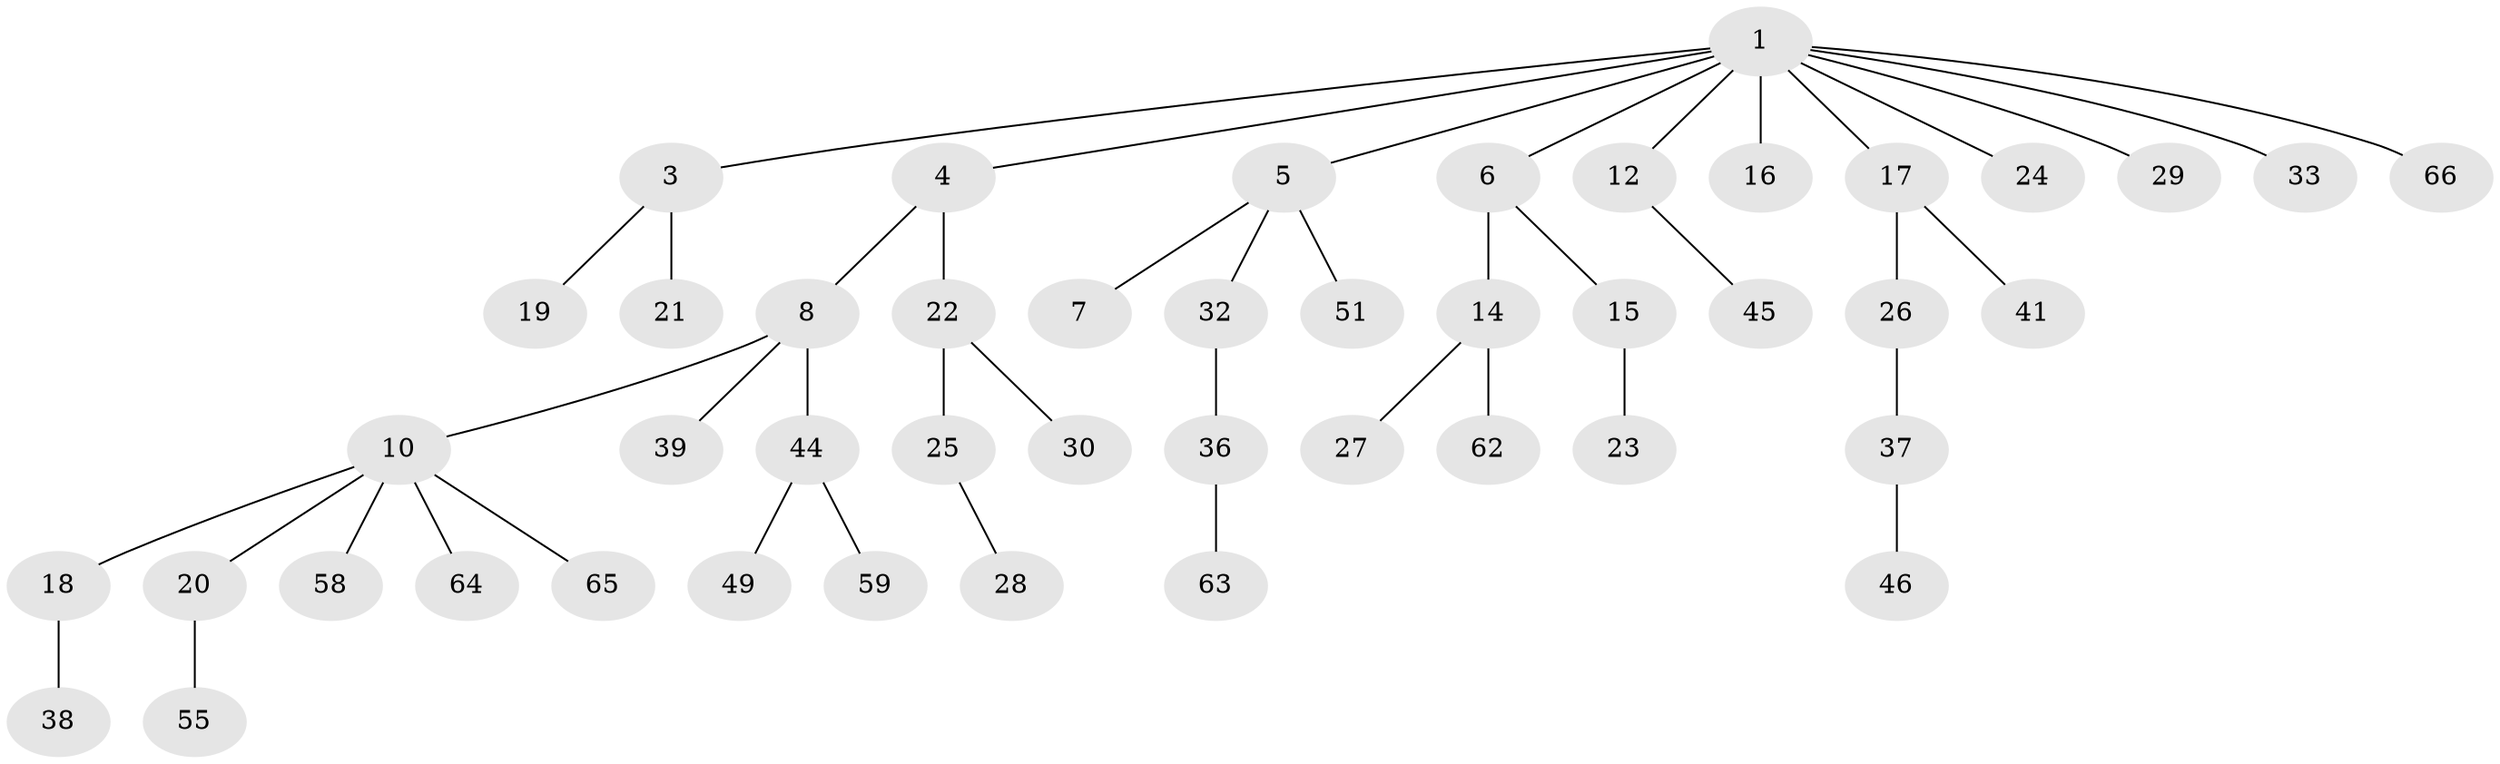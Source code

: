 // Generated by graph-tools (version 1.1) at 2025/52/02/27/25 19:52:12]
// undirected, 46 vertices, 45 edges
graph export_dot {
graph [start="1"]
  node [color=gray90,style=filled];
  1 [super="+2"];
  3 [super="+13"];
  4;
  5;
  6 [super="+11"];
  7;
  8 [super="+9"];
  10 [super="+34"];
  12;
  14 [super="+42"];
  15 [super="+50"];
  16 [super="+61"];
  17 [super="+60"];
  18;
  19;
  20 [super="+31"];
  21;
  22;
  23;
  24;
  25 [super="+53"];
  26 [super="+35"];
  27 [super="+47"];
  28;
  29;
  30 [super="+56"];
  32 [super="+54"];
  33;
  36 [super="+40"];
  37 [super="+48"];
  38 [super="+43"];
  39;
  41;
  44 [super="+52"];
  45;
  46;
  49 [super="+57"];
  51;
  55;
  58;
  59;
  62 [super="+67"];
  63;
  64;
  65;
  66;
  1 -- 4;
  1 -- 5;
  1 -- 12;
  1 -- 24;
  1 -- 29;
  1 -- 16;
  1 -- 33;
  1 -- 66;
  1 -- 3;
  1 -- 17;
  1 -- 6;
  3 -- 21;
  3 -- 19;
  4 -- 8;
  4 -- 22;
  5 -- 7;
  5 -- 32;
  5 -- 51;
  6 -- 15;
  6 -- 14;
  8 -- 39;
  8 -- 44;
  8 -- 10;
  10 -- 18;
  10 -- 20;
  10 -- 58;
  10 -- 64;
  10 -- 65;
  12 -- 45;
  14 -- 27;
  14 -- 62;
  15 -- 23;
  17 -- 26;
  17 -- 41;
  18 -- 38;
  20 -- 55;
  22 -- 25;
  22 -- 30;
  25 -- 28;
  26 -- 37;
  32 -- 36;
  36 -- 63;
  37 -- 46;
  44 -- 49;
  44 -- 59;
}
